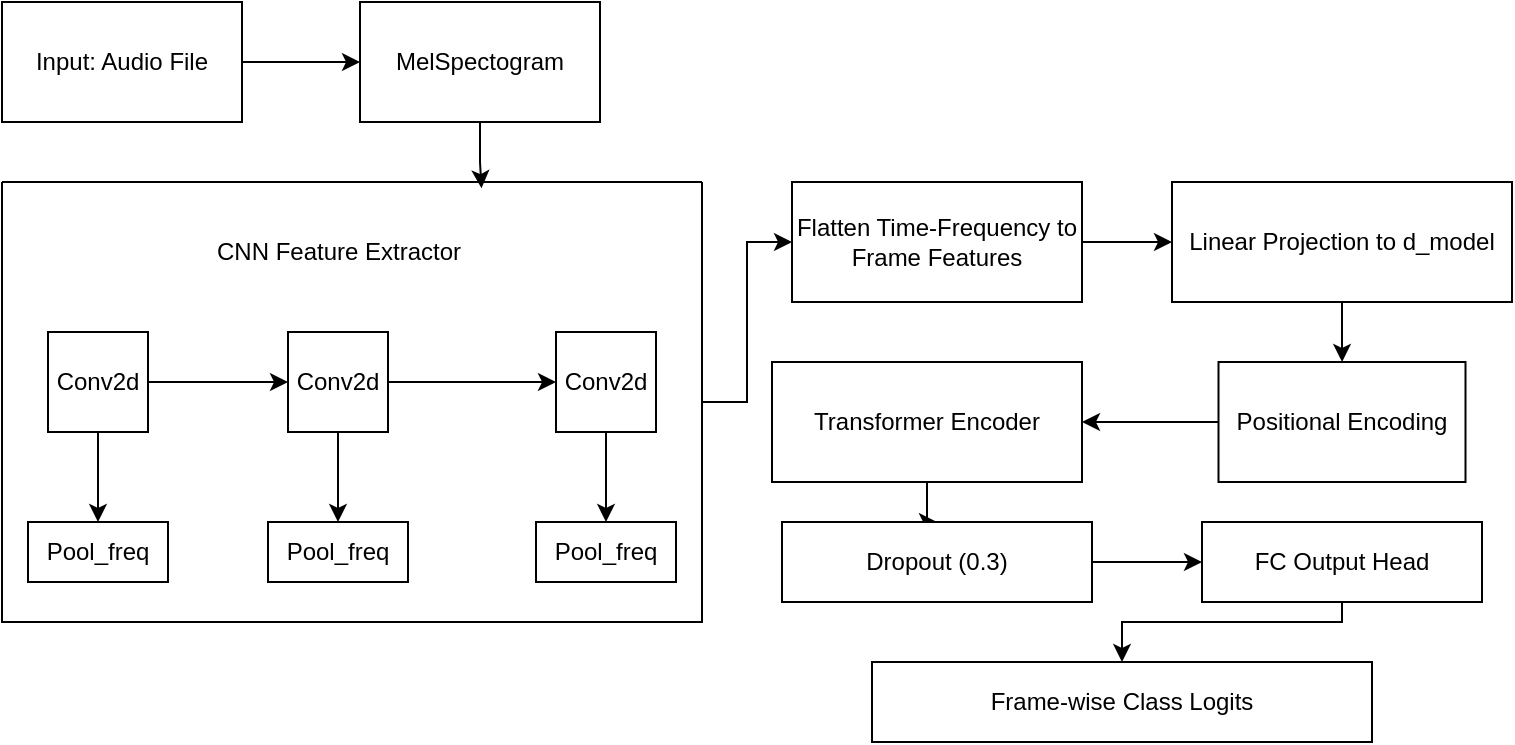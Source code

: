 <mxfile version="26.2.14">
  <diagram name="Strona-1" id="3xTaTDxCvWtjKmtX6A0N">
    <mxGraphModel dx="1134" dy="629" grid="1" gridSize="10" guides="1" tooltips="1" connect="1" arrows="1" fold="1" page="1" pageScale="1" pageWidth="827" pageHeight="1169" math="0" shadow="0">
      <root>
        <mxCell id="0" />
        <mxCell id="1" parent="0" />
        <mxCell id="5CMreKUD5mWX4NZzkVMq-24" style="edgeStyle=orthogonalEdgeStyle;rounded=0;orthogonalLoop=1;jettySize=auto;html=1;" edge="1" parent="1" source="5CMreKUD5mWX4NZzkVMq-1" target="5CMreKUD5mWX4NZzkVMq-2">
          <mxGeometry relative="1" as="geometry" />
        </mxCell>
        <mxCell id="5CMreKUD5mWX4NZzkVMq-1" value="Input: Audio File" style="rounded=0;whiteSpace=wrap;html=1;" vertex="1" parent="1">
          <mxGeometry x="115" y="70" width="120" height="60" as="geometry" />
        </mxCell>
        <mxCell id="5CMreKUD5mWX4NZzkVMq-2" value="MelSpectogram" style="rounded=0;whiteSpace=wrap;html=1;" vertex="1" parent="1">
          <mxGeometry x="294" y="70" width="120" height="60" as="geometry" />
        </mxCell>
        <mxCell id="5CMreKUD5mWX4NZzkVMq-46" style="edgeStyle=orthogonalEdgeStyle;rounded=0;orthogonalLoop=1;jettySize=auto;html=1;" edge="1" parent="1" source="5CMreKUD5mWX4NZzkVMq-4" target="5CMreKUD5mWX4NZzkVMq-26">
          <mxGeometry relative="1" as="geometry" />
        </mxCell>
        <mxCell id="5CMreKUD5mWX4NZzkVMq-4" value="" style="swimlane;startSize=0;" vertex="1" parent="1">
          <mxGeometry x="115" y="160" width="350" height="220" as="geometry" />
        </mxCell>
        <mxCell id="5CMreKUD5mWX4NZzkVMq-10" style="edgeStyle=orthogonalEdgeStyle;rounded=0;orthogonalLoop=1;jettySize=auto;html=1;" edge="1" parent="5CMreKUD5mWX4NZzkVMq-4" source="5CMreKUD5mWX4NZzkVMq-5" target="5CMreKUD5mWX4NZzkVMq-6">
          <mxGeometry relative="1" as="geometry" />
        </mxCell>
        <mxCell id="5CMreKUD5mWX4NZzkVMq-13" value="" style="edgeStyle=orthogonalEdgeStyle;rounded=0;orthogonalLoop=1;jettySize=auto;html=1;" edge="1" parent="5CMreKUD5mWX4NZzkVMq-4" source="5CMreKUD5mWX4NZzkVMq-5" target="5CMreKUD5mWX4NZzkVMq-12">
          <mxGeometry relative="1" as="geometry" />
        </mxCell>
        <mxCell id="5CMreKUD5mWX4NZzkVMq-5" value="Conv2d" style="whiteSpace=wrap;html=1;aspect=fixed;" vertex="1" parent="5CMreKUD5mWX4NZzkVMq-4">
          <mxGeometry x="23" y="75" width="50" height="50" as="geometry" />
        </mxCell>
        <mxCell id="5CMreKUD5mWX4NZzkVMq-11" style="edgeStyle=orthogonalEdgeStyle;rounded=0;orthogonalLoop=1;jettySize=auto;html=1;" edge="1" parent="5CMreKUD5mWX4NZzkVMq-4" source="5CMreKUD5mWX4NZzkVMq-6" target="5CMreKUD5mWX4NZzkVMq-7">
          <mxGeometry relative="1" as="geometry" />
        </mxCell>
        <mxCell id="5CMreKUD5mWX4NZzkVMq-21" style="edgeStyle=orthogonalEdgeStyle;rounded=0;orthogonalLoop=1;jettySize=auto;html=1;" edge="1" parent="5CMreKUD5mWX4NZzkVMq-4" source="5CMreKUD5mWX4NZzkVMq-6" target="5CMreKUD5mWX4NZzkVMq-19">
          <mxGeometry relative="1" as="geometry" />
        </mxCell>
        <mxCell id="5CMreKUD5mWX4NZzkVMq-6" value="Conv2d" style="whiteSpace=wrap;html=1;aspect=fixed;" vertex="1" parent="5CMreKUD5mWX4NZzkVMq-4">
          <mxGeometry x="143" y="75" width="50" height="50" as="geometry" />
        </mxCell>
        <mxCell id="5CMreKUD5mWX4NZzkVMq-22" style="edgeStyle=orthogonalEdgeStyle;rounded=0;orthogonalLoop=1;jettySize=auto;html=1;" edge="1" parent="5CMreKUD5mWX4NZzkVMq-4" source="5CMreKUD5mWX4NZzkVMq-7" target="5CMreKUD5mWX4NZzkVMq-20">
          <mxGeometry relative="1" as="geometry" />
        </mxCell>
        <mxCell id="5CMreKUD5mWX4NZzkVMq-7" value="Conv2d" style="whiteSpace=wrap;html=1;aspect=fixed;" vertex="1" parent="5CMreKUD5mWX4NZzkVMq-4">
          <mxGeometry x="277" y="75" width="50" height="50" as="geometry" />
        </mxCell>
        <mxCell id="5CMreKUD5mWX4NZzkVMq-12" value="Pool_freq" style="whiteSpace=wrap;html=1;" vertex="1" parent="5CMreKUD5mWX4NZzkVMq-4">
          <mxGeometry x="13" y="170" width="70" height="30" as="geometry" />
        </mxCell>
        <mxCell id="5CMreKUD5mWX4NZzkVMq-20" value="Pool_freq" style="whiteSpace=wrap;html=1;" vertex="1" parent="5CMreKUD5mWX4NZzkVMq-4">
          <mxGeometry x="267" y="170" width="70" height="30" as="geometry" />
        </mxCell>
        <mxCell id="5CMreKUD5mWX4NZzkVMq-19" value="Pool_freq" style="whiteSpace=wrap;html=1;" vertex="1" parent="5CMreKUD5mWX4NZzkVMq-4">
          <mxGeometry x="133" y="170" width="70" height="30" as="geometry" />
        </mxCell>
        <mxCell id="5CMreKUD5mWX4NZzkVMq-23" value="CNN Feature Extractor" style="text;html=1;align=center;verticalAlign=middle;resizable=0;points=[];autosize=1;strokeColor=none;fillColor=none;" vertex="1" parent="5CMreKUD5mWX4NZzkVMq-4">
          <mxGeometry x="93" y="20" width="150" height="30" as="geometry" />
        </mxCell>
        <mxCell id="5CMreKUD5mWX4NZzkVMq-36" style="edgeStyle=orthogonalEdgeStyle;rounded=0;orthogonalLoop=1;jettySize=auto;html=1;" edge="1" parent="1" source="5CMreKUD5mWX4NZzkVMq-26" target="5CMreKUD5mWX4NZzkVMq-28">
          <mxGeometry relative="1" as="geometry" />
        </mxCell>
        <mxCell id="5CMreKUD5mWX4NZzkVMq-26" value="Flatten Time-Frequency to Frame Features" style="rounded=0;whiteSpace=wrap;html=1;" vertex="1" parent="1">
          <mxGeometry x="510" y="160" width="145" height="60" as="geometry" />
        </mxCell>
        <mxCell id="5CMreKUD5mWX4NZzkVMq-37" style="edgeStyle=orthogonalEdgeStyle;rounded=0;orthogonalLoop=1;jettySize=auto;html=1;" edge="1" parent="1" source="5CMreKUD5mWX4NZzkVMq-28" target="5CMreKUD5mWX4NZzkVMq-29">
          <mxGeometry relative="1" as="geometry" />
        </mxCell>
        <mxCell id="5CMreKUD5mWX4NZzkVMq-28" value="Linear Projection to d_model" style="rounded=0;whiteSpace=wrap;html=1;" vertex="1" parent="1">
          <mxGeometry x="700" y="160" width="170" height="60" as="geometry" />
        </mxCell>
        <mxCell id="5CMreKUD5mWX4NZzkVMq-38" style="edgeStyle=orthogonalEdgeStyle;rounded=0;orthogonalLoop=1;jettySize=auto;html=1;" edge="1" parent="1" source="5CMreKUD5mWX4NZzkVMq-29" target="5CMreKUD5mWX4NZzkVMq-30">
          <mxGeometry relative="1" as="geometry" />
        </mxCell>
        <mxCell id="5CMreKUD5mWX4NZzkVMq-29" value="Positional Encoding" style="rounded=0;whiteSpace=wrap;html=1;" vertex="1" parent="1">
          <mxGeometry x="723.25" y="250" width="123.5" height="60" as="geometry" />
        </mxCell>
        <mxCell id="5CMreKUD5mWX4NZzkVMq-40" style="edgeStyle=orthogonalEdgeStyle;rounded=0;orthogonalLoop=1;jettySize=auto;html=1;" edge="1" parent="1" source="5CMreKUD5mWX4NZzkVMq-30" target="5CMreKUD5mWX4NZzkVMq-31">
          <mxGeometry relative="1" as="geometry" />
        </mxCell>
        <mxCell id="5CMreKUD5mWX4NZzkVMq-30" value="Transformer Encoder" style="rounded=0;whiteSpace=wrap;html=1;" vertex="1" parent="1">
          <mxGeometry x="500" y="250" width="155" height="60" as="geometry" />
        </mxCell>
        <mxCell id="5CMreKUD5mWX4NZzkVMq-41" style="edgeStyle=orthogonalEdgeStyle;rounded=0;orthogonalLoop=1;jettySize=auto;html=1;" edge="1" parent="1" source="5CMreKUD5mWX4NZzkVMq-31" target="5CMreKUD5mWX4NZzkVMq-32">
          <mxGeometry relative="1" as="geometry" />
        </mxCell>
        <mxCell id="5CMreKUD5mWX4NZzkVMq-31" value="Dropout (0.3)" style="rounded=0;whiteSpace=wrap;html=1;" vertex="1" parent="1">
          <mxGeometry x="505" y="330" width="155" height="40" as="geometry" />
        </mxCell>
        <mxCell id="5CMreKUD5mWX4NZzkVMq-45" style="edgeStyle=orthogonalEdgeStyle;rounded=0;orthogonalLoop=1;jettySize=auto;html=1;entryX=0.5;entryY=0;entryDx=0;entryDy=0;" edge="1" parent="1" source="5CMreKUD5mWX4NZzkVMq-32" target="5CMreKUD5mWX4NZzkVMq-33">
          <mxGeometry relative="1" as="geometry">
            <Array as="points">
              <mxPoint x="785" y="380" />
              <mxPoint x="675" y="380" />
            </Array>
          </mxGeometry>
        </mxCell>
        <mxCell id="5CMreKUD5mWX4NZzkVMq-32" value="FC Output Head" style="rounded=0;whiteSpace=wrap;html=1;" vertex="1" parent="1">
          <mxGeometry x="715" y="330" width="140" height="40" as="geometry" />
        </mxCell>
        <mxCell id="5CMreKUD5mWX4NZzkVMq-33" value="Frame-wise Class Logits" style="rounded=0;whiteSpace=wrap;html=1;" vertex="1" parent="1">
          <mxGeometry x="550" y="400" width="250" height="40" as="geometry" />
        </mxCell>
        <mxCell id="5CMreKUD5mWX4NZzkVMq-34" style="edgeStyle=orthogonalEdgeStyle;rounded=0;orthogonalLoop=1;jettySize=auto;html=1;entryX=0.685;entryY=0.014;entryDx=0;entryDy=0;entryPerimeter=0;" edge="1" parent="1" source="5CMreKUD5mWX4NZzkVMq-2" target="5CMreKUD5mWX4NZzkVMq-4">
          <mxGeometry relative="1" as="geometry" />
        </mxCell>
      </root>
    </mxGraphModel>
  </diagram>
</mxfile>
